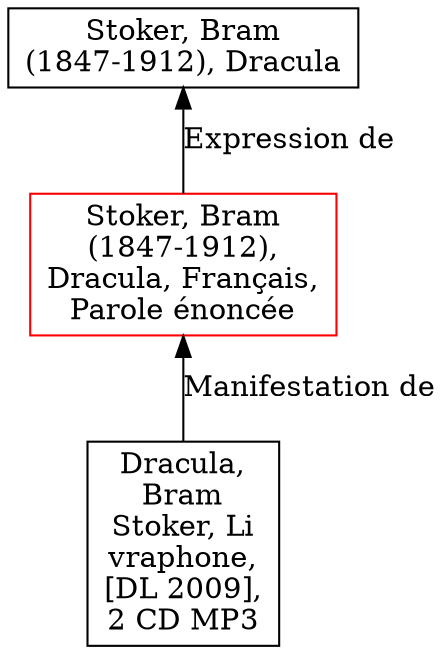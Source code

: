 // Notice UMLRM0187
digraph UMLRM0187 {
	node [align=left shape=rect]
	size="20,20"
	rankdir=BT
	UMLRM0187 [label="Stoker, Bram
(1847-1912),
Dracula, Français,
Parole énoncée" color=red]
	UMLRM0004 [label="Stoker, Bram
(1847-1912), Dracula"]
	UMLRM0187 -> UMLRM0004 [label="Expression de"]
	UMLRM0188 [label="Dracula,
Bram
Stoker, Li
vraphone,
[DL 2009],
2 CD MP3"]
	UMLRM0188 -> UMLRM0187 [label="Manifestation de"]
}
